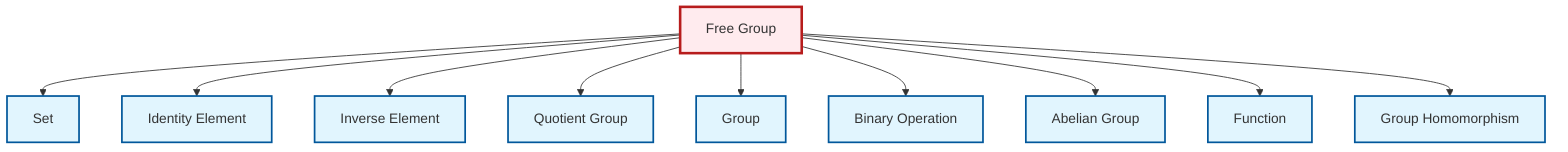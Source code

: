graph TD
    classDef definition fill:#e1f5fe,stroke:#01579b,stroke-width:2px
    classDef theorem fill:#f3e5f5,stroke:#4a148c,stroke-width:2px
    classDef axiom fill:#fff3e0,stroke:#e65100,stroke-width:2px
    classDef example fill:#e8f5e9,stroke:#1b5e20,stroke-width:2px
    classDef current fill:#ffebee,stroke:#b71c1c,stroke-width:3px
    def-group["Group"]:::definition
    def-binary-operation["Binary Operation"]:::definition
    def-quotient-group["Quotient Group"]:::definition
    def-inverse-element["Inverse Element"]:::definition
    def-homomorphism["Group Homomorphism"]:::definition
    def-abelian-group["Abelian Group"]:::definition
    def-set["Set"]:::definition
    def-free-group["Free Group"]:::definition
    def-function["Function"]:::definition
    def-identity-element["Identity Element"]:::definition
    def-free-group --> def-set
    def-free-group --> def-identity-element
    def-free-group --> def-inverse-element
    def-free-group --> def-quotient-group
    def-free-group --> def-group
    def-free-group --> def-binary-operation
    def-free-group --> def-abelian-group
    def-free-group --> def-function
    def-free-group --> def-homomorphism
    class def-free-group current